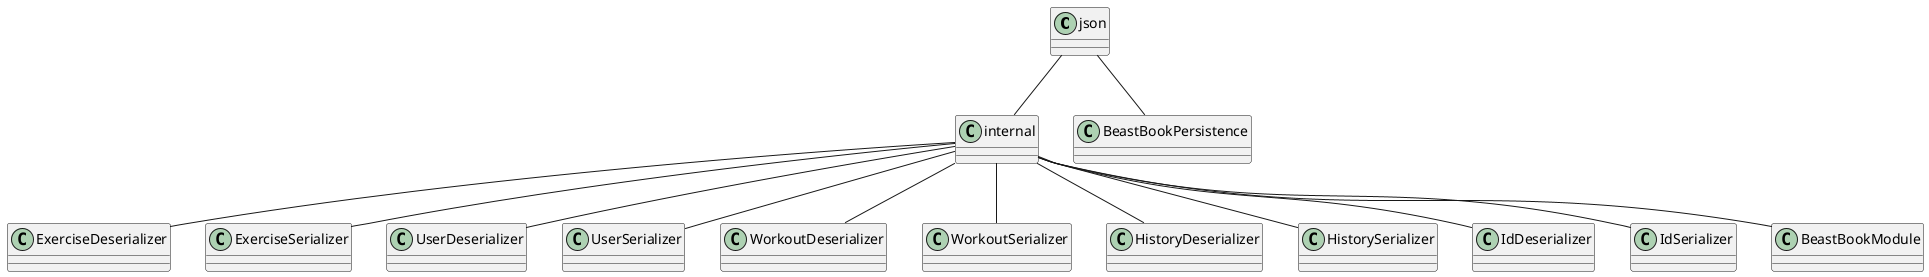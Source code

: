 @startuml Core Diagram
scale 1
json -- internal
internal -- ExerciseDeserializer
internal -- ExerciseSerializer
internal -- UserDeserializer
internal -- UserSerializer
internal -- WorkoutDeserializer
internal -- WorkoutSerializer
internal -- HistoryDeserializer
internal -- HistorySerializer
internal -- IdDeserializer
internal -- IdSerializer
internal -- BeastBookModule
json -- BeastBookPersistence
@enduml